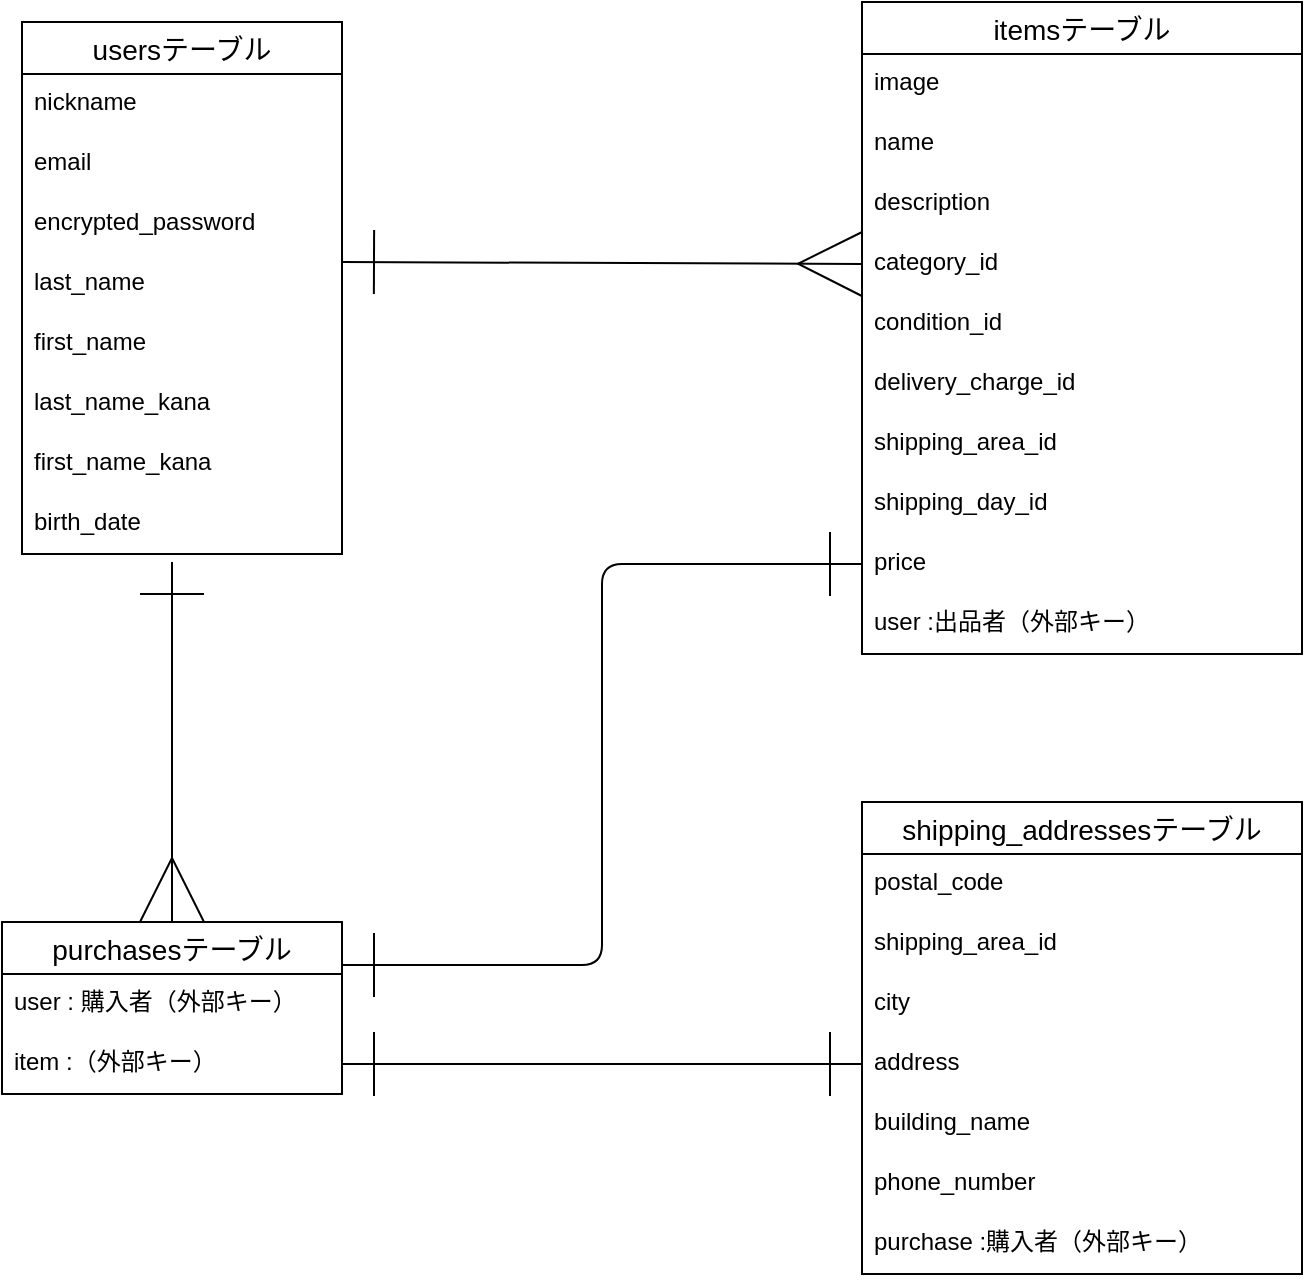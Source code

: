 <mxfile>
    <diagram id="0tQwnsP1ZdrCn4cHTQme" name="ページ1">
        <mxGraphModel dx="292" dy="937" grid="1" gridSize="10" guides="1" tooltips="1" connect="1" arrows="1" fold="1" page="1" pageScale="1" pageWidth="827" pageHeight="1169" math="0" shadow="0">
            <root>
                <mxCell id="0"/>
                <mxCell id="1" parent="0"/>
                <mxCell id="ZrwaVXFf3yLIE83INXuJ-1" value="usersテーブル" style="swimlane;fontStyle=0;childLayout=stackLayout;horizontal=1;startSize=26;horizontalStack=0;resizeParent=1;resizeParentMax=0;resizeLast=0;collapsible=1;marginBottom=0;align=center;fontSize=14;" parent="1" vertex="1">
                    <mxGeometry x="70" y="340" width="160" height="266" as="geometry"/>
                </mxCell>
                <mxCell id="ZrwaVXFf3yLIE83INXuJ-2" value="nickname" style="text;strokeColor=none;fillColor=none;spacingLeft=4;spacingRight=4;overflow=hidden;rotatable=0;points=[[0,0.5],[1,0.5]];portConstraint=eastwest;fontSize=12;" parent="ZrwaVXFf3yLIE83INXuJ-1" vertex="1">
                    <mxGeometry y="26" width="160" height="30" as="geometry"/>
                </mxCell>
                <mxCell id="ZrwaVXFf3yLIE83INXuJ-3" value="email" style="text;strokeColor=none;fillColor=none;spacingLeft=4;spacingRight=4;overflow=hidden;rotatable=0;points=[[0,0.5],[1,0.5]];portConstraint=eastwest;fontSize=12;" parent="ZrwaVXFf3yLIE83INXuJ-1" vertex="1">
                    <mxGeometry y="56" width="160" height="30" as="geometry"/>
                </mxCell>
                <mxCell id="27" value="encrypted_password" style="text;strokeColor=none;fillColor=none;spacingLeft=4;spacingRight=4;overflow=hidden;rotatable=0;points=[[0,0.5],[1,0.5]];portConstraint=eastwest;fontSize=12;" parent="ZrwaVXFf3yLIE83INXuJ-1" vertex="1">
                    <mxGeometry y="86" width="160" height="30" as="geometry"/>
                </mxCell>
                <mxCell id="30" value="last_name" style="text;strokeColor=none;fillColor=none;spacingLeft=4;spacingRight=4;overflow=hidden;rotatable=0;points=[[0,0.5],[1,0.5]];portConstraint=eastwest;fontSize=12;" parent="ZrwaVXFf3yLIE83INXuJ-1" vertex="1">
                    <mxGeometry y="116" width="160" height="30" as="geometry"/>
                </mxCell>
                <mxCell id="31" value="first_name" style="text;strokeColor=none;fillColor=none;spacingLeft=4;spacingRight=4;overflow=hidden;rotatable=0;points=[[0,0.5],[1,0.5]];portConstraint=eastwest;fontSize=12;" parent="ZrwaVXFf3yLIE83INXuJ-1" vertex="1">
                    <mxGeometry y="146" width="160" height="30" as="geometry"/>
                </mxCell>
                <mxCell id="ZrwaVXFf3yLIE83INXuJ-4" value="last_name_kana" style="text;strokeColor=none;fillColor=none;spacingLeft=4;spacingRight=4;overflow=hidden;rotatable=0;points=[[0,0.5],[1,0.5]];portConstraint=eastwest;fontSize=12;" parent="ZrwaVXFf3yLIE83INXuJ-1" vertex="1">
                    <mxGeometry y="176" width="160" height="30" as="geometry"/>
                </mxCell>
                <mxCell id="34" value="first_name_kana" style="text;strokeColor=none;fillColor=none;spacingLeft=4;spacingRight=4;overflow=hidden;rotatable=0;points=[[0,0.5],[1,0.5]];portConstraint=eastwest;fontSize=12;" parent="ZrwaVXFf3yLIE83INXuJ-1" vertex="1">
                    <mxGeometry y="206" width="160" height="30" as="geometry"/>
                </mxCell>
                <mxCell id="52" value="birth_date" style="text;strokeColor=none;fillColor=none;spacingLeft=4;spacingRight=4;overflow=hidden;rotatable=0;points=[[0,0.5],[1,0.5]];portConstraint=eastwest;fontSize=12;" parent="ZrwaVXFf3yLIE83INXuJ-1" vertex="1">
                    <mxGeometry y="236" width="160" height="30" as="geometry"/>
                </mxCell>
                <mxCell id="ZrwaVXFf3yLIE83INXuJ-7" value="itemsテーブル" style="swimlane;fontStyle=0;childLayout=stackLayout;horizontal=1;startSize=26;horizontalStack=0;resizeParent=1;resizeParentMax=0;resizeLast=0;collapsible=1;marginBottom=0;align=center;fontSize=14;" parent="1" vertex="1">
                    <mxGeometry x="490" y="330" width="220" height="326" as="geometry"/>
                </mxCell>
                <mxCell id="ZrwaVXFf3yLIE83INXuJ-9" value="image" style="text;strokeColor=none;fillColor=none;spacingLeft=4;spacingRight=4;overflow=hidden;rotatable=0;points=[[0,0.5],[1,0.5]];portConstraint=eastwest;fontSize=12;" parent="ZrwaVXFf3yLIE83INXuJ-7" vertex="1">
                    <mxGeometry y="26" width="220" height="30" as="geometry"/>
                </mxCell>
                <mxCell id="ZrwaVXFf3yLIE83INXuJ-10" value="name" style="text;strokeColor=none;fillColor=none;spacingLeft=4;spacingRight=4;overflow=hidden;rotatable=0;points=[[0,0.5],[1,0.5]];portConstraint=eastwest;fontSize=12;" parent="ZrwaVXFf3yLIE83INXuJ-7" vertex="1">
                    <mxGeometry y="56" width="220" height="30" as="geometry"/>
                </mxCell>
                <mxCell id="35" value="description" style="text;strokeColor=none;fillColor=none;spacingLeft=4;spacingRight=4;overflow=hidden;rotatable=0;points=[[0,0.5],[1,0.5]];portConstraint=eastwest;fontSize=12;" parent="ZrwaVXFf3yLIE83INXuJ-7" vertex="1">
                    <mxGeometry y="86" width="220" height="30" as="geometry"/>
                </mxCell>
                <mxCell id="36" value="category_id" style="text;strokeColor=none;fillColor=none;spacingLeft=4;spacingRight=4;overflow=hidden;rotatable=0;points=[[0,0.5],[1,0.5]];portConstraint=eastwest;fontSize=12;" parent="ZrwaVXFf3yLIE83INXuJ-7" vertex="1">
                    <mxGeometry y="116" width="220" height="30" as="geometry"/>
                </mxCell>
                <mxCell id="37" value="condition_id" style="text;strokeColor=none;fillColor=none;spacingLeft=4;spacingRight=4;overflow=hidden;rotatable=0;points=[[0,0.5],[1,0.5]];portConstraint=eastwest;fontSize=12;" parent="ZrwaVXFf3yLIE83INXuJ-7" vertex="1">
                    <mxGeometry y="146" width="220" height="30" as="geometry"/>
                </mxCell>
                <mxCell id="38" value="delivery_charge_id" style="text;strokeColor=none;fillColor=none;spacingLeft=4;spacingRight=4;overflow=hidden;rotatable=0;points=[[0,0.5],[1,0.5]];portConstraint=eastwest;fontSize=12;" parent="ZrwaVXFf3yLIE83INXuJ-7" vertex="1">
                    <mxGeometry y="176" width="220" height="30" as="geometry"/>
                </mxCell>
                <mxCell id="39" value="shipping_area_id" style="text;strokeColor=none;fillColor=none;spacingLeft=4;spacingRight=4;overflow=hidden;rotatable=0;points=[[0,0.5],[1,0.5]];portConstraint=eastwest;fontSize=12;" parent="ZrwaVXFf3yLIE83INXuJ-7" vertex="1">
                    <mxGeometry y="206" width="220" height="30" as="geometry"/>
                </mxCell>
                <mxCell id="40" value="shipping_day_id" style="text;strokeColor=none;fillColor=none;spacingLeft=4;spacingRight=4;overflow=hidden;rotatable=0;points=[[0,0.5],[1,0.5]];portConstraint=eastwest;fontSize=12;" parent="ZrwaVXFf3yLIE83INXuJ-7" vertex="1">
                    <mxGeometry y="236" width="220" height="30" as="geometry"/>
                </mxCell>
                <mxCell id="41" value="price" style="text;strokeColor=none;fillColor=none;spacingLeft=4;spacingRight=4;overflow=hidden;rotatable=0;points=[[0,0.5],[1,0.5]];portConstraint=eastwest;fontSize=12;" parent="ZrwaVXFf3yLIE83INXuJ-7" vertex="1">
                    <mxGeometry y="266" width="220" height="30" as="geometry"/>
                </mxCell>
                <mxCell id="42" value="user :出品者（外部キー）" style="text;strokeColor=none;fillColor=none;spacingLeft=4;spacingRight=4;overflow=hidden;rotatable=0;points=[[0,0.5],[1,0.5]];portConstraint=eastwest;fontSize=12;" parent="ZrwaVXFf3yLIE83INXuJ-7" vertex="1">
                    <mxGeometry y="296" width="220" height="30" as="geometry"/>
                </mxCell>
                <mxCell id="ZrwaVXFf3yLIE83INXuJ-12" style="html=1;exitX=1;exitY=0.133;exitDx=0;exitDy=0;entryX=0;entryY=0.5;entryDx=0;entryDy=0;startArrow=ERone;startFill=0;endArrow=ERmany;endFill=0;endSize=30;startSize=30;exitPerimeter=0;" parent="1" source="30" target="36" edge="1">
                    <mxGeometry relative="1" as="geometry"/>
                </mxCell>
                <mxCell id="ZrwaVXFf3yLIE83INXuJ-13" value="purchasesテーブル" style="swimlane;fontStyle=0;childLayout=stackLayout;horizontal=1;startSize=26;horizontalStack=0;resizeParent=1;resizeParentMax=0;resizeLast=0;collapsible=1;marginBottom=0;align=center;fontSize=14;" parent="1" vertex="1">
                    <mxGeometry x="60" y="790" width="170" height="86" as="geometry"/>
                </mxCell>
                <mxCell id="ZrwaVXFf3yLIE83INXuJ-14" value="user : 購入者（外部キー）" style="text;strokeColor=none;fillColor=none;spacingLeft=4;spacingRight=4;overflow=hidden;rotatable=0;points=[[0,0.5],[1,0.5]];portConstraint=eastwest;fontSize=12;" parent="ZrwaVXFf3yLIE83INXuJ-13" vertex="1">
                    <mxGeometry y="26" width="170" height="30" as="geometry"/>
                </mxCell>
                <mxCell id="ZrwaVXFf3yLIE83INXuJ-15" value="item :（外部キー）" style="text;strokeColor=none;fillColor=none;spacingLeft=4;spacingRight=4;overflow=hidden;rotatable=0;points=[[0,0.5],[1,0.5]];portConstraint=eastwest;fontSize=12;" parent="ZrwaVXFf3yLIE83INXuJ-13" vertex="1">
                    <mxGeometry y="56" width="170" height="30" as="geometry"/>
                </mxCell>
                <mxCell id="ZrwaVXFf3yLIE83INXuJ-17" value="shipping_addressesテーブル" style="swimlane;fontStyle=0;childLayout=stackLayout;horizontal=1;startSize=26;horizontalStack=0;resizeParent=1;resizeParentMax=0;resizeLast=0;collapsible=1;marginBottom=0;align=center;fontSize=14;" parent="1" vertex="1">
                    <mxGeometry x="490" y="730" width="220" height="236" as="geometry"/>
                </mxCell>
                <mxCell id="ZrwaVXFf3yLIE83INXuJ-18" value="postal_code" style="text;strokeColor=none;fillColor=none;spacingLeft=4;spacingRight=4;overflow=hidden;rotatable=0;points=[[0,0.5],[1,0.5]];portConstraint=eastwest;fontSize=12;" parent="ZrwaVXFf3yLIE83INXuJ-17" vertex="1">
                    <mxGeometry y="26" width="220" height="30" as="geometry"/>
                </mxCell>
                <mxCell id="ZrwaVXFf3yLIE83INXuJ-19" value="shipping_area_id" style="text;strokeColor=none;fillColor=none;spacingLeft=4;spacingRight=4;overflow=hidden;rotatable=0;points=[[0,0.5],[1,0.5]];portConstraint=eastwest;fontSize=12;" parent="ZrwaVXFf3yLIE83INXuJ-17" vertex="1">
                    <mxGeometry y="56" width="220" height="30" as="geometry"/>
                </mxCell>
                <mxCell id="ZrwaVXFf3yLIE83INXuJ-20" value="city" style="text;strokeColor=none;fillColor=none;spacingLeft=4;spacingRight=4;overflow=hidden;rotatable=0;points=[[0,0.5],[1,0.5]];portConstraint=eastwest;fontSize=12;" parent="ZrwaVXFf3yLIE83INXuJ-17" vertex="1">
                    <mxGeometry y="86" width="220" height="30" as="geometry"/>
                </mxCell>
                <mxCell id="43" value="address" style="text;strokeColor=none;fillColor=none;spacingLeft=4;spacingRight=4;overflow=hidden;rotatable=0;points=[[0,0.5],[1,0.5]];portConstraint=eastwest;fontSize=12;" parent="ZrwaVXFf3yLIE83INXuJ-17" vertex="1">
                    <mxGeometry y="116" width="220" height="30" as="geometry"/>
                </mxCell>
                <mxCell id="44" value="building_name" style="text;strokeColor=none;fillColor=none;spacingLeft=4;spacingRight=4;overflow=hidden;rotatable=0;points=[[0,0.5],[1,0.5]];portConstraint=eastwest;fontSize=12;" parent="ZrwaVXFf3yLIE83INXuJ-17" vertex="1">
                    <mxGeometry y="146" width="220" height="30" as="geometry"/>
                </mxCell>
                <mxCell id="45" value="phone_number" style="text;strokeColor=none;fillColor=none;spacingLeft=4;spacingRight=4;overflow=hidden;rotatable=0;points=[[0,0.5],[1,0.5]];portConstraint=eastwest;fontSize=12;" parent="ZrwaVXFf3yLIE83INXuJ-17" vertex="1">
                    <mxGeometry y="176" width="220" height="30" as="geometry"/>
                </mxCell>
                <mxCell id="46" value="purchase :購入者（外部キー）" style="text;strokeColor=none;fillColor=none;spacingLeft=4;spacingRight=4;overflow=hidden;rotatable=0;points=[[0,0.5],[1,0.5]];portConstraint=eastwest;fontSize=12;" parent="ZrwaVXFf3yLIE83INXuJ-17" vertex="1">
                    <mxGeometry y="206" width="220" height="30" as="geometry"/>
                </mxCell>
                <mxCell id="18" style="edgeStyle=none;html=1;exitX=0;exitY=0.5;exitDx=0;exitDy=0;entryX=1;entryY=0.5;entryDx=0;entryDy=0;startArrow=ERone;startFill=0;endSize=30;startSize=30;endArrow=ERone;endFill=0;" parent="1" source="43" target="ZrwaVXFf3yLIE83INXuJ-15" edge="1">
                    <mxGeometry relative="1" as="geometry">
                        <mxPoint x="230" y="831" as="targetPoint"/>
                    </mxGeometry>
                </mxCell>
                <mxCell id="49" style="edgeStyle=orthogonalEdgeStyle;html=1;exitX=0;exitY=0.5;exitDx=0;exitDy=0;entryX=1;entryY=0.25;entryDx=0;entryDy=0;startArrow=ERone;startFill=0;endArrow=ERone;endFill=0;startSize=30;endSize=30;" parent="1" source="41" target="ZrwaVXFf3yLIE83INXuJ-13" edge="1">
                    <mxGeometry relative="1" as="geometry"/>
                </mxCell>
                <mxCell id="51" style="html=1;entryX=0.5;entryY=0;entryDx=0;entryDy=0;startArrow=ERone;startFill=0;endArrow=ERmany;endFill=0;startSize=30;endSize=30;" parent="1" target="ZrwaVXFf3yLIE83INXuJ-13" edge="1">
                    <mxGeometry relative="1" as="geometry">
                        <mxPoint x="145" y="610" as="sourcePoint"/>
                    </mxGeometry>
                </mxCell>
            </root>
        </mxGraphModel>
    </diagram>
</mxfile>